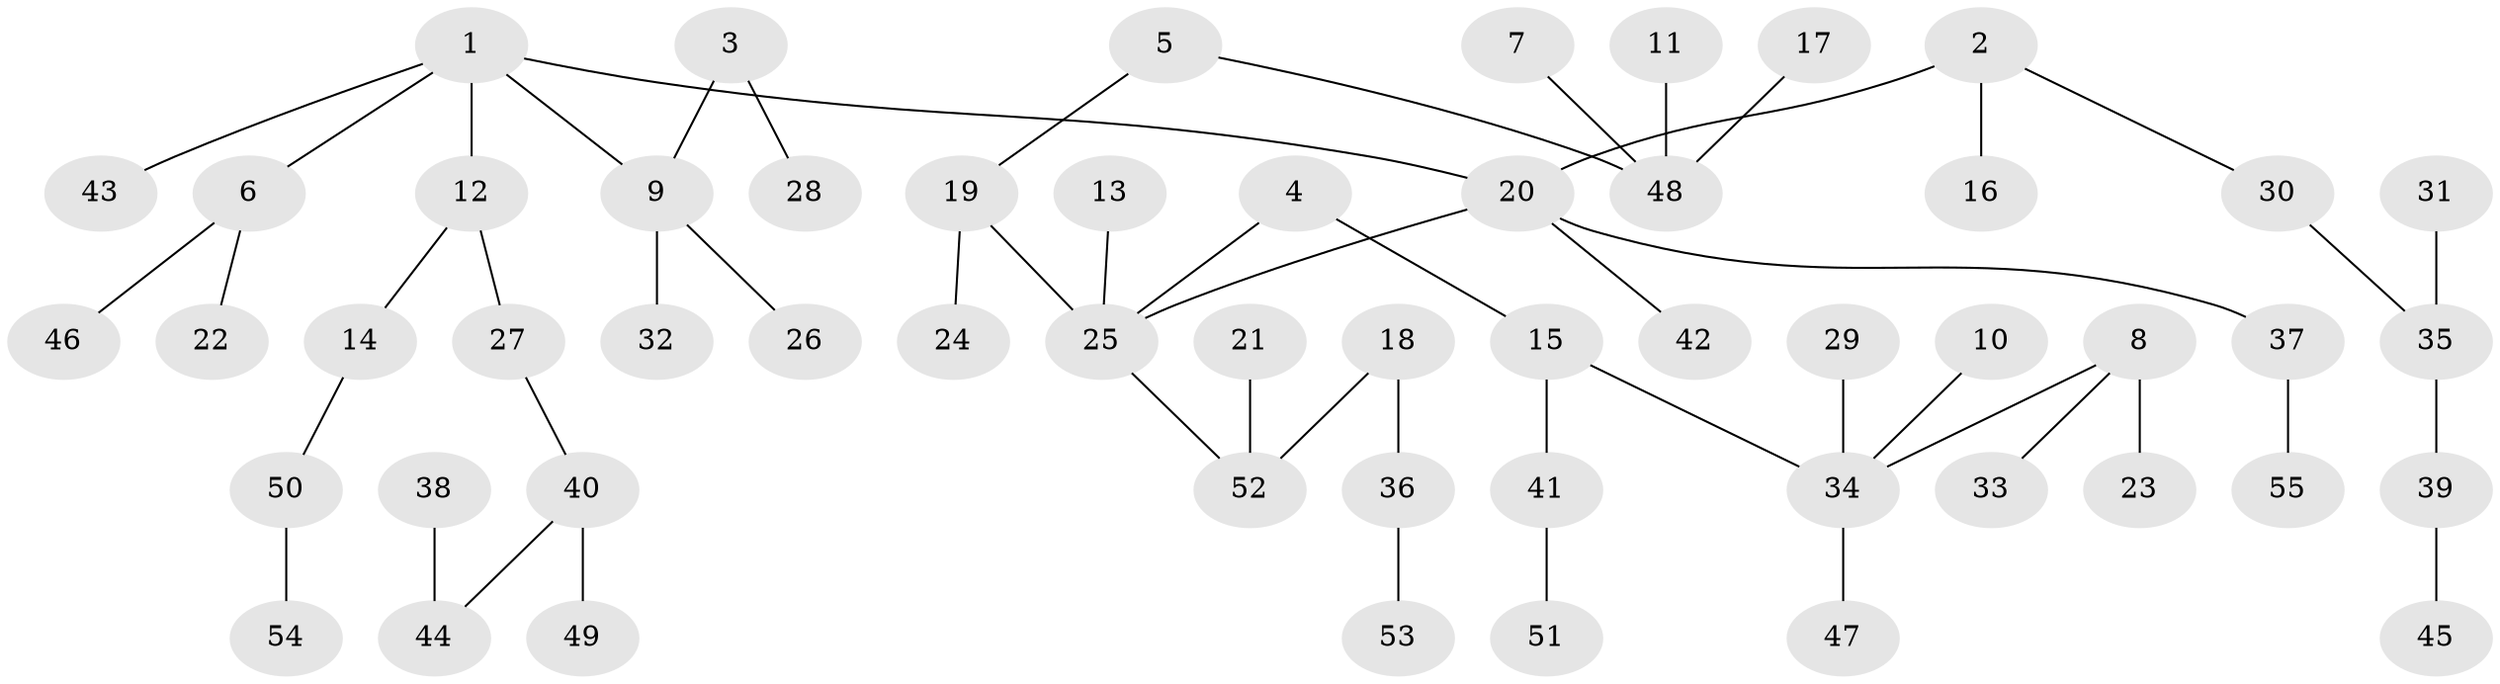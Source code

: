 // original degree distribution, {5: 0.03296703296703297, 6: 0.02197802197802198, 4: 0.06593406593406594, 3: 0.14285714285714285, 2: 0.25274725274725274, 1: 0.4835164835164835}
// Generated by graph-tools (version 1.1) at 2025/37/03/04/25 23:37:17]
// undirected, 55 vertices, 54 edges
graph export_dot {
  node [color=gray90,style=filled];
  1;
  2;
  3;
  4;
  5;
  6;
  7;
  8;
  9;
  10;
  11;
  12;
  13;
  14;
  15;
  16;
  17;
  18;
  19;
  20;
  21;
  22;
  23;
  24;
  25;
  26;
  27;
  28;
  29;
  30;
  31;
  32;
  33;
  34;
  35;
  36;
  37;
  38;
  39;
  40;
  41;
  42;
  43;
  44;
  45;
  46;
  47;
  48;
  49;
  50;
  51;
  52;
  53;
  54;
  55;
  1 -- 6 [weight=1.0];
  1 -- 9 [weight=1.0];
  1 -- 12 [weight=1.0];
  1 -- 20 [weight=1.0];
  1 -- 43 [weight=1.0];
  2 -- 16 [weight=1.0];
  2 -- 20 [weight=1.0];
  2 -- 30 [weight=1.0];
  3 -- 9 [weight=1.0];
  3 -- 28 [weight=1.0];
  4 -- 15 [weight=1.0];
  4 -- 25 [weight=1.0];
  5 -- 19 [weight=1.0];
  5 -- 48 [weight=1.0];
  6 -- 22 [weight=1.0];
  6 -- 46 [weight=1.0];
  7 -- 48 [weight=1.0];
  8 -- 23 [weight=1.0];
  8 -- 33 [weight=1.0];
  8 -- 34 [weight=1.0];
  9 -- 26 [weight=1.0];
  9 -- 32 [weight=1.0];
  10 -- 34 [weight=1.0];
  11 -- 48 [weight=1.0];
  12 -- 14 [weight=1.0];
  12 -- 27 [weight=1.0];
  13 -- 25 [weight=1.0];
  14 -- 50 [weight=1.0];
  15 -- 34 [weight=1.0];
  15 -- 41 [weight=1.0];
  17 -- 48 [weight=1.0];
  18 -- 36 [weight=1.0];
  18 -- 52 [weight=1.0];
  19 -- 24 [weight=1.0];
  19 -- 25 [weight=1.0];
  20 -- 25 [weight=1.0];
  20 -- 37 [weight=1.0];
  20 -- 42 [weight=1.0];
  21 -- 52 [weight=1.0];
  25 -- 52 [weight=1.0];
  27 -- 40 [weight=1.0];
  29 -- 34 [weight=1.0];
  30 -- 35 [weight=1.0];
  31 -- 35 [weight=1.0];
  34 -- 47 [weight=1.0];
  35 -- 39 [weight=1.0];
  36 -- 53 [weight=1.0];
  37 -- 55 [weight=1.0];
  38 -- 44 [weight=1.0];
  39 -- 45 [weight=1.0];
  40 -- 44 [weight=1.0];
  40 -- 49 [weight=1.0];
  41 -- 51 [weight=1.0];
  50 -- 54 [weight=1.0];
}
